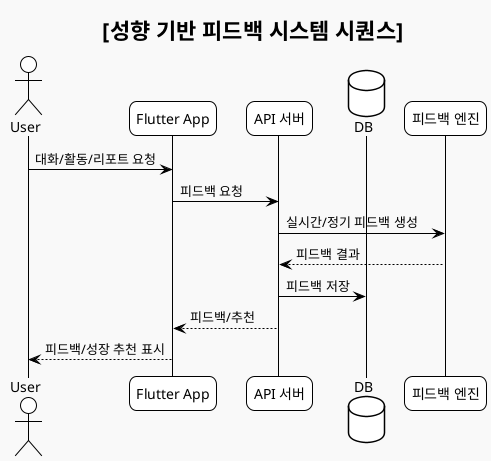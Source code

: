 @startuml
!theme plain
skinparam componentStyle uml2
skinparam shadowing false
skinparam roundcorner 15
skinparam monochrome true
skinparam backgroundColor #F9F9F9
skinparam ArrowColor Black
skinparam ArrowFontColor Black
skinparam defaultFontName "Nanum Gothic"

title [성향 기반 피드백 시스템 시퀀스]

actor User
participant "Flutter App" as FE
participant "API 서버" as API
database "DB" as DB
participant "피드백 엔진" as Feedback

User -> FE : 대화/활동/리포트 요청
FE -> API : 피드백 요청
API -> Feedback : 실시간/정기 피드백 생성
Feedback --> API : 피드백 결과
API -> DB : 피드백 저장
API --> FE : 피드백/추천
FE --> User : 피드백/성장 추천 표시
@enduml
